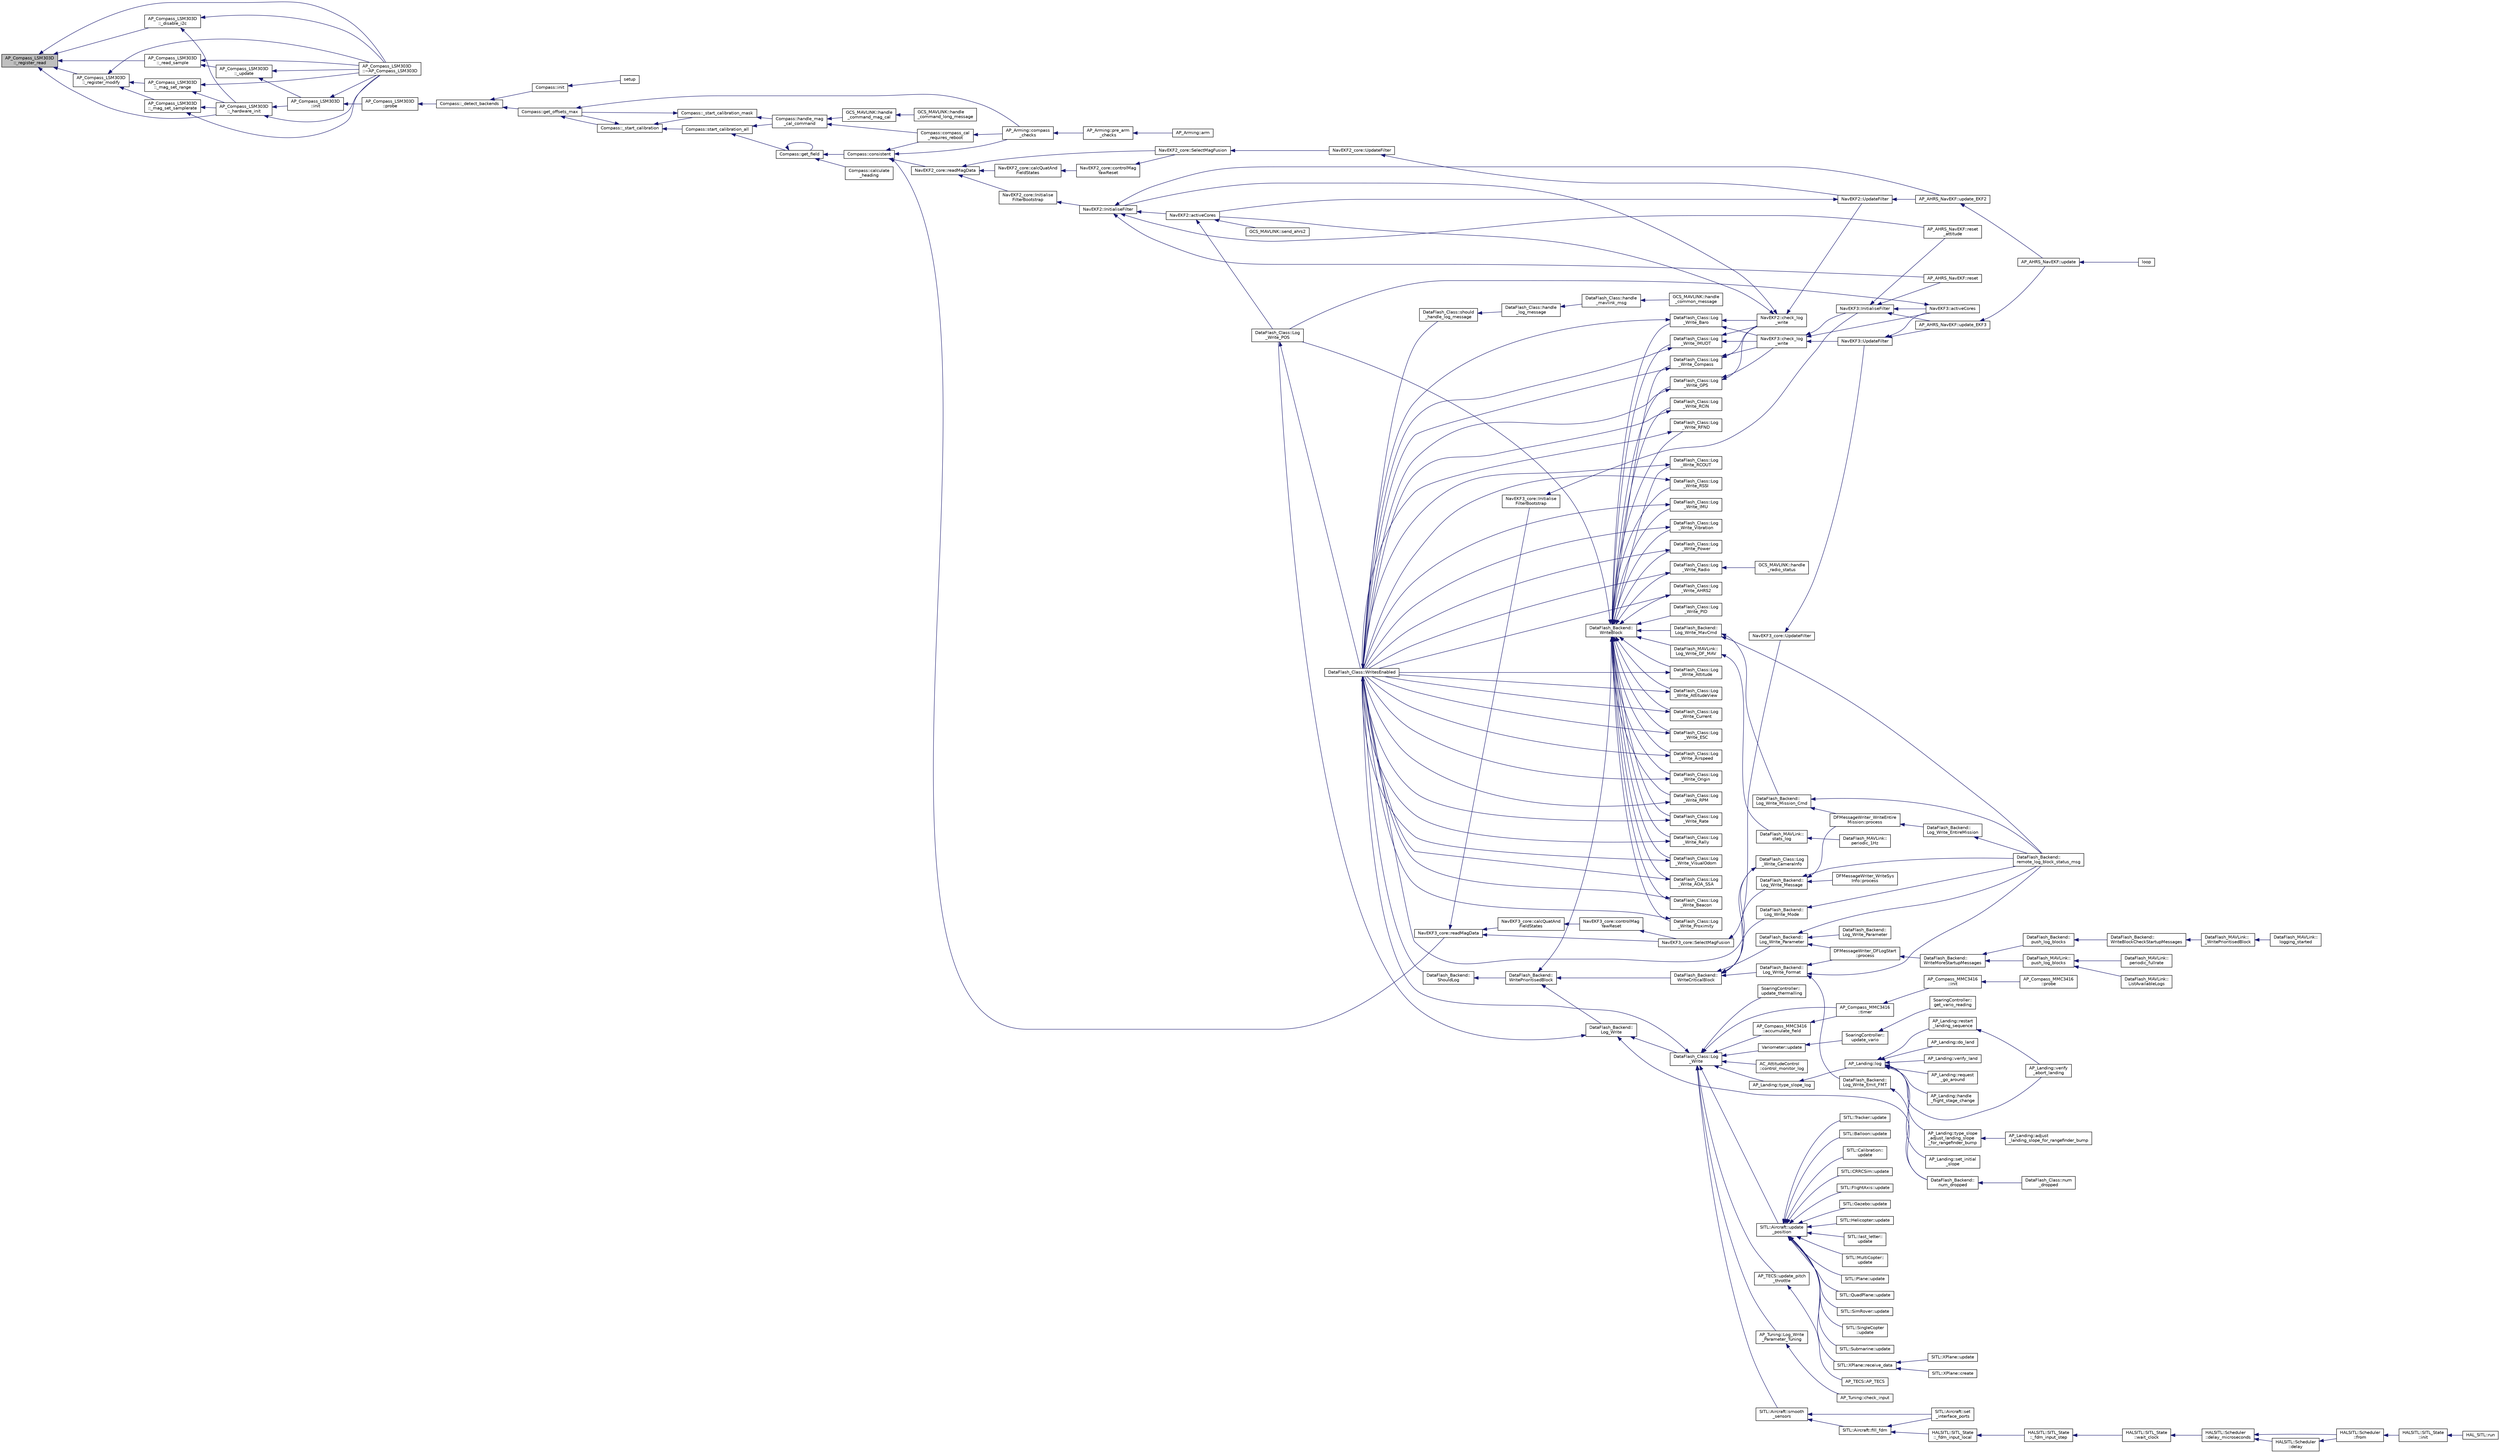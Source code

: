 digraph "AP_Compass_LSM303D::_register_read"
{
 // INTERACTIVE_SVG=YES
  edge [fontname="Helvetica",fontsize="10",labelfontname="Helvetica",labelfontsize="10"];
  node [fontname="Helvetica",fontsize="10",shape=record];
  rankdir="LR";
  Node1 [label="AP_Compass_LSM303D\l::_register_read",height=0.2,width=0.4,color="black", fillcolor="grey75", style="filled", fontcolor="black"];
  Node1 -> Node2 [dir="back",color="midnightblue",fontsize="10",style="solid",fontname="Helvetica"];
  Node2 [label="AP_Compass_LSM303D\l::_disable_i2c",height=0.2,width=0.4,color="black", fillcolor="white", style="filled",URL="$classAP__Compass__LSM303D.html#a1635b5f5fa18ced78dd1cd49b8aaa88c"];
  Node2 -> Node3 [dir="back",color="midnightblue",fontsize="10",style="solid",fontname="Helvetica"];
  Node3 [label="AP_Compass_LSM303D\l::_hardware_init",height=0.2,width=0.4,color="black", fillcolor="white", style="filled",URL="$classAP__Compass__LSM303D.html#ae6ae752e293784469ac821115832be7a"];
  Node3 -> Node4 [dir="back",color="midnightblue",fontsize="10",style="solid",fontname="Helvetica"];
  Node4 [label="AP_Compass_LSM303D\l::init",height=0.2,width=0.4,color="black", fillcolor="white", style="filled",URL="$classAP__Compass__LSM303D.html#a8a56627c6487fbc701c4865f48e3edf4"];
  Node4 -> Node5 [dir="back",color="midnightblue",fontsize="10",style="solid",fontname="Helvetica"];
  Node5 [label="AP_Compass_LSM303D\l::probe",height=0.2,width=0.4,color="black", fillcolor="white", style="filled",URL="$classAP__Compass__LSM303D.html#a4e6c6fa0cdf465855806d8fc47a5c1d0"];
  Node5 -> Node6 [dir="back",color="midnightblue",fontsize="10",style="solid",fontname="Helvetica"];
  Node6 [label="Compass::_detect_backends",height=0.2,width=0.4,color="black", fillcolor="white", style="filled",URL="$classCompass.html#a1c48170d8c8966b22fb150b1634443ec"];
  Node6 -> Node7 [dir="back",color="midnightblue",fontsize="10",style="solid",fontname="Helvetica"];
  Node7 [label="Compass::init",height=0.2,width=0.4,color="black", fillcolor="white", style="filled",URL="$classCompass.html#a190aefc281aba88c7b16e4fc58035c5e"];
  Node7 -> Node8 [dir="back",color="midnightblue",fontsize="10",style="solid",fontname="Helvetica"];
  Node8 [label="setup",height=0.2,width=0.4,color="black", fillcolor="white", style="filled",URL="$AHRS__Test_8cpp.html#a4fc01d736fe50cf5b977f755b675f11d"];
  Node6 -> Node9 [dir="back",color="midnightblue",fontsize="10",style="solid",fontname="Helvetica"];
  Node9 [label="Compass::get_offsets_max",height=0.2,width=0.4,color="black", fillcolor="white", style="filled",URL="$classCompass.html#aff3220e1a557a75480e4c2dbbde72973"];
  Node9 -> Node10 [dir="back",color="midnightblue",fontsize="10",style="solid",fontname="Helvetica"];
  Node10 [label="AP_Arming::compass\l_checks",height=0.2,width=0.4,color="black", fillcolor="white", style="filled",URL="$classAP__Arming.html#a24332b3f5e2e233914bce12e69ae9564"];
  Node10 -> Node11 [dir="back",color="midnightblue",fontsize="10",style="solid",fontname="Helvetica"];
  Node11 [label="AP_Arming::pre_arm\l_checks",height=0.2,width=0.4,color="black", fillcolor="white", style="filled",URL="$classAP__Arming.html#a73c03baf7f22b7124a2ac9e9286a850a"];
  Node11 -> Node12 [dir="back",color="midnightblue",fontsize="10",style="solid",fontname="Helvetica"];
  Node12 [label="AP_Arming::arm",height=0.2,width=0.4,color="black", fillcolor="white", style="filled",URL="$classAP__Arming.html#a47b859d9929a736df2f08a1cad03efcb"];
  Node9 -> Node13 [dir="back",color="midnightblue",fontsize="10",style="solid",fontname="Helvetica"];
  Node13 [label="Compass::_start_calibration",height=0.2,width=0.4,color="black", fillcolor="white", style="filled",URL="$classCompass.html#a702eb9d33ff1f5ada05b67f9b2219f9a"];
  Node13 -> Node9 [dir="back",color="midnightblue",fontsize="10",style="solid",fontname="Helvetica"];
  Node13 -> Node14 [dir="back",color="midnightblue",fontsize="10",style="solid",fontname="Helvetica"];
  Node14 [label="Compass::_start_calibration_mask",height=0.2,width=0.4,color="black", fillcolor="white", style="filled",URL="$classCompass.html#afdd4d0c78f52388a68dfc07deeec11a6"];
  Node14 -> Node9 [dir="back",color="midnightblue",fontsize="10",style="solid",fontname="Helvetica"];
  Node14 -> Node15 [dir="back",color="midnightblue",fontsize="10",style="solid",fontname="Helvetica"];
  Node15 [label="Compass::handle_mag\l_cal_command",height=0.2,width=0.4,color="black", fillcolor="white", style="filled",URL="$classCompass.html#ab4993a08b27d38ebb96276dc40c5f5fb"];
  Node15 -> Node16 [dir="back",color="midnightblue",fontsize="10",style="solid",fontname="Helvetica"];
  Node16 [label="Compass::compass_cal\l_requires_reboot",height=0.2,width=0.4,color="black", fillcolor="white", style="filled",URL="$classCompass.html#a71d8ad1cb96263dfe4c0f712f14fac97"];
  Node16 -> Node10 [dir="back",color="midnightblue",fontsize="10",style="solid",fontname="Helvetica"];
  Node15 -> Node17 [dir="back",color="midnightblue",fontsize="10",style="solid",fontname="Helvetica"];
  Node17 [label="GCS_MAVLINK::handle\l_command_mag_cal",height=0.2,width=0.4,color="black", fillcolor="white", style="filled",URL="$structGCS__MAVLINK.html#acc3f14c49157522bc5c00c3fe1c1b553"];
  Node17 -> Node18 [dir="back",color="midnightblue",fontsize="10",style="solid",fontname="Helvetica"];
  Node18 [label="GCS_MAVLINK::handle\l_command_long_message",height=0.2,width=0.4,color="black", fillcolor="white", style="filled",URL="$structGCS__MAVLINK.html#ada9816ba563e134b421cb5bcc7b21ed6"];
  Node13 -> Node19 [dir="back",color="midnightblue",fontsize="10",style="solid",fontname="Helvetica"];
  Node19 [label="Compass::start_calibration_all",height=0.2,width=0.4,color="black", fillcolor="white", style="filled",URL="$classCompass.html#a785cd621a6ecd49077881299ff1edba7"];
  Node19 -> Node20 [dir="back",color="midnightblue",fontsize="10",style="solid",fontname="Helvetica"];
  Node20 [label="Compass::get_field",height=0.2,width=0.4,color="black", fillcolor="white", style="filled",URL="$classCompass.html#a22ce936207eeda5d3fa55237271cef3e"];
  Node20 -> Node21 [dir="back",color="midnightblue",fontsize="10",style="solid",fontname="Helvetica"];
  Node21 [label="Compass::calculate\l_heading",height=0.2,width=0.4,color="black", fillcolor="white", style="filled",URL="$classCompass.html#a518ff958770a39bc265f93d22e071212"];
  Node20 -> Node22 [dir="back",color="midnightblue",fontsize="10",style="solid",fontname="Helvetica"];
  Node22 [label="Compass::consistent",height=0.2,width=0.4,color="black", fillcolor="white", style="filled",URL="$classCompass.html#a59f46d32a935d4faecc4a28d262c4388"];
  Node22 -> Node10 [dir="back",color="midnightblue",fontsize="10",style="solid",fontname="Helvetica"];
  Node22 -> Node16 [dir="back",color="midnightblue",fontsize="10",style="solid",fontname="Helvetica"];
  Node22 -> Node23 [dir="back",color="midnightblue",fontsize="10",style="solid",fontname="Helvetica"];
  Node23 [label="NavEKF2_core::readMagData",height=0.2,width=0.4,color="black", fillcolor="white", style="filled",URL="$classNavEKF2__core.html#abf6ac301297f486d9690d97c7a19dad8"];
  Node23 -> Node24 [dir="back",color="midnightblue",fontsize="10",style="solid",fontname="Helvetica"];
  Node24 [label="NavEKF2_core::Initialise\lFilterBootstrap",height=0.2,width=0.4,color="black", fillcolor="white", style="filled",URL="$classNavEKF2__core.html#a4a06ae47c3edebdecd2b179a0567f00b"];
  Node24 -> Node25 [dir="back",color="midnightblue",fontsize="10",style="solid",fontname="Helvetica"];
  Node25 [label="NavEKF2::InitialiseFilter",height=0.2,width=0.4,color="black", fillcolor="white", style="filled",URL="$classNavEKF2.html#a9c447b8d84abf2dfc845ddbbbad46a2b"];
  Node25 -> Node26 [dir="back",color="midnightblue",fontsize="10",style="solid",fontname="Helvetica"];
  Node26 [label="AP_AHRS_NavEKF::update_EKF2",height=0.2,width=0.4,color="black", fillcolor="white", style="filled",URL="$classAP__AHRS__NavEKF.html#a0187c6d3d4348b002a204c05d3e94b07"];
  Node26 -> Node27 [dir="back",color="midnightblue",fontsize="10",style="solid",fontname="Helvetica"];
  Node27 [label="AP_AHRS_NavEKF::update",height=0.2,width=0.4,color="black", fillcolor="white", style="filled",URL="$classAP__AHRS__NavEKF.html#ac8111979c5dc37a55b2c50818534ea52"];
  Node27 -> Node28 [dir="back",color="midnightblue",fontsize="10",style="solid",fontname="Helvetica"];
  Node28 [label="loop",height=0.2,width=0.4,color="black", fillcolor="white", style="filled",URL="$AHRS__Test_8cpp.html#afe461d27b9c48d5921c00d521181f12f"];
  Node25 -> Node29 [dir="back",color="midnightblue",fontsize="10",style="solid",fontname="Helvetica"];
  Node29 [label="AP_AHRS_NavEKF::reset",height=0.2,width=0.4,color="black", fillcolor="white", style="filled",URL="$classAP__AHRS__NavEKF.html#a532ff0df024a4537e5a108c42ba405a7"];
  Node25 -> Node30 [dir="back",color="midnightblue",fontsize="10",style="solid",fontname="Helvetica"];
  Node30 [label="AP_AHRS_NavEKF::reset\l_attitude",height=0.2,width=0.4,color="black", fillcolor="white", style="filled",URL="$classAP__AHRS__NavEKF.html#a9bd3c7f1793a48cd0d736b19fbfaf19a"];
  Node25 -> Node31 [dir="back",color="midnightblue",fontsize="10",style="solid",fontname="Helvetica"];
  Node31 [label="NavEKF2::activeCores",height=0.2,width=0.4,color="black", fillcolor="white", style="filled",URL="$classNavEKF2.html#ab18af2714c15fcf190493c01e2a28c73"];
  Node31 -> Node32 [dir="back",color="midnightblue",fontsize="10",style="solid",fontname="Helvetica"];
  Node32 [label="DataFlash_Class::Log\l_Write_POS",height=0.2,width=0.4,color="black", fillcolor="white", style="filled",URL="$classDataFlash__Class.html#a46e58faaa53c44516433f6bb7bde4163"];
  Node32 -> Node33 [dir="back",color="midnightblue",fontsize="10",style="solid",fontname="Helvetica"];
  Node33 [label="DataFlash_Class::WritesEnabled",height=0.2,width=0.4,color="black", fillcolor="white", style="filled",URL="$classDataFlash__Class.html#a680528ccef337901407a125439e1f397"];
  Node33 -> Node34 [dir="back",color="midnightblue",fontsize="10",style="solid",fontname="Helvetica"];
  Node34 [label="DataFlash_Backend::\lShouldLog",height=0.2,width=0.4,color="black", fillcolor="white", style="filled",URL="$classDataFlash__Backend.html#ae29c274eff677e46bb9e404656194789"];
  Node34 -> Node35 [dir="back",color="midnightblue",fontsize="10",style="solid",fontname="Helvetica"];
  Node35 [label="DataFlash_Backend::\lWritePrioritisedBlock",height=0.2,width=0.4,color="black", fillcolor="white", style="filled",URL="$classDataFlash__Backend.html#a70bd07e118265442caab0d742cb06abc"];
  Node35 -> Node36 [dir="back",color="midnightblue",fontsize="10",style="solid",fontname="Helvetica"];
  Node36 [label="DataFlash_Backend::\lLog_Write",height=0.2,width=0.4,color="black", fillcolor="white", style="filled",URL="$classDataFlash__Backend.html#a701111d46c96bfab23971267f325ddd3"];
  Node36 -> Node37 [dir="back",color="midnightblue",fontsize="10",style="solid",fontname="Helvetica"];
  Node37 [label="DataFlash_Class::Log\l_Write",height=0.2,width=0.4,color="black", fillcolor="white", style="filled",URL="$classDataFlash__Class.html#a379c836ed19feeac263fcd994b60226b"];
  Node37 -> Node38 [dir="back",color="midnightblue",fontsize="10",style="solid",fontname="Helvetica"];
  Node38 [label="AC_AttitudeControl\l::control_monitor_log",height=0.2,width=0.4,color="black", fillcolor="white", style="filled",URL="$classAC__AttitudeControl.html#a24124a33c8cd7a9cd575d0c16a1e2d5b"];
  Node37 -> Node39 [dir="back",color="midnightblue",fontsize="10",style="solid",fontname="Helvetica"];
  Node39 [label="AP_Compass_MMC3416\l::timer",height=0.2,width=0.4,color="black", fillcolor="white", style="filled",URL="$classAP__Compass__MMC3416.html#a8b5b61173af45f3892c51bbeda783190"];
  Node39 -> Node40 [dir="back",color="midnightblue",fontsize="10",style="solid",fontname="Helvetica"];
  Node40 [label="AP_Compass_MMC3416\l::init",height=0.2,width=0.4,color="black", fillcolor="white", style="filled",URL="$classAP__Compass__MMC3416.html#af9749d12b13a50641e4c2b7b8b702ac2"];
  Node40 -> Node41 [dir="back",color="midnightblue",fontsize="10",style="solid",fontname="Helvetica"];
  Node41 [label="AP_Compass_MMC3416\l::probe",height=0.2,width=0.4,color="black", fillcolor="white", style="filled",URL="$classAP__Compass__MMC3416.html#a45317bd66ff02b0b69e17221ff572261"];
  Node37 -> Node42 [dir="back",color="midnightblue",fontsize="10",style="solid",fontname="Helvetica"];
  Node42 [label="AP_Compass_MMC3416\l::accumulate_field",height=0.2,width=0.4,color="black", fillcolor="white", style="filled",URL="$classAP__Compass__MMC3416.html#aa81525e474696e469db55ad9712a1b4f"];
  Node42 -> Node39 [dir="back",color="midnightblue",fontsize="10",style="solid",fontname="Helvetica"];
  Node37 -> Node43 [dir="back",color="midnightblue",fontsize="10",style="solid",fontname="Helvetica"];
  Node43 [label="AP_Landing::type_slope_log",height=0.2,width=0.4,color="black", fillcolor="white", style="filled",URL="$classAP__Landing.html#ac0b5a7424b989984441d47159f9e691c"];
  Node43 -> Node44 [dir="back",color="midnightblue",fontsize="10",style="solid",fontname="Helvetica"];
  Node44 [label="AP_Landing::log",height=0.2,width=0.4,color="black", fillcolor="white", style="filled",URL="$classAP__Landing.html#afbaa15e50629185cb1c1dcb1c41289d8"];
  Node44 -> Node45 [dir="back",color="midnightblue",fontsize="10",style="solid",fontname="Helvetica"];
  Node45 [label="AP_Landing::do_land",height=0.2,width=0.4,color="black", fillcolor="white", style="filled",URL="$classAP__Landing.html#ac7cb51eaa69d1bed262223b56ee2c4ce"];
  Node44 -> Node46 [dir="back",color="midnightblue",fontsize="10",style="solid",fontname="Helvetica"];
  Node46 [label="AP_Landing::verify_land",height=0.2,width=0.4,color="black", fillcolor="white", style="filled",URL="$classAP__Landing.html#afdbc34de818b9cb366336c23660fd495"];
  Node44 -> Node47 [dir="back",color="midnightblue",fontsize="10",style="solid",fontname="Helvetica"];
  Node47 [label="AP_Landing::verify\l_abort_landing",height=0.2,width=0.4,color="black", fillcolor="white", style="filled",URL="$classAP__Landing.html#a23d5d937afe630bfa1d3eeea5d767e4b"];
  Node44 -> Node48 [dir="back",color="midnightblue",fontsize="10",style="solid",fontname="Helvetica"];
  Node48 [label="AP_Landing::restart\l_landing_sequence",height=0.2,width=0.4,color="black", fillcolor="white", style="filled",URL="$classAP__Landing.html#a4cb652398231c274e6061aa6b211366b"];
  Node48 -> Node47 [dir="back",color="midnightblue",fontsize="10",style="solid",fontname="Helvetica"];
  Node44 -> Node49 [dir="back",color="midnightblue",fontsize="10",style="solid",fontname="Helvetica"];
  Node49 [label="AP_Landing::request\l_go_around",height=0.2,width=0.4,color="black", fillcolor="white", style="filled",URL="$classAP__Landing.html#afc506451afaaca18bebe5746f1caf448"];
  Node44 -> Node50 [dir="back",color="midnightblue",fontsize="10",style="solid",fontname="Helvetica"];
  Node50 [label="AP_Landing::handle\l_flight_stage_change",height=0.2,width=0.4,color="black", fillcolor="white", style="filled",URL="$classAP__Landing.html#a9f6d861fd1bf8df96c061931179095c0"];
  Node44 -> Node51 [dir="back",color="midnightblue",fontsize="10",style="solid",fontname="Helvetica"];
  Node51 [label="AP_Landing::set_initial\l_slope",height=0.2,width=0.4,color="black", fillcolor="white", style="filled",URL="$classAP__Landing.html#a7e905f0cb574cb49a778b18906362736"];
  Node44 -> Node52 [dir="back",color="midnightblue",fontsize="10",style="solid",fontname="Helvetica"];
  Node52 [label="AP_Landing::type_slope\l_adjust_landing_slope\l_for_rangefinder_bump",height=0.2,width=0.4,color="black", fillcolor="white", style="filled",URL="$classAP__Landing.html#a68317a4d27e65aadc7013a9363da5ce3"];
  Node52 -> Node53 [dir="back",color="midnightblue",fontsize="10",style="solid",fontname="Helvetica"];
  Node53 [label="AP_Landing::adjust\l_landing_slope_for_rangefinder_bump",height=0.2,width=0.4,color="black", fillcolor="white", style="filled",URL="$classAP__Landing.html#aca701ba52726269447500bdf654b3b10"];
  Node37 -> Node54 [dir="back",color="midnightblue",fontsize="10",style="solid",fontname="Helvetica"];
  Node54 [label="SoaringController::\lupdate_thermalling",height=0.2,width=0.4,color="black", fillcolor="white", style="filled",URL="$classSoaringController.html#abfbc693fd6c93da20fb098aedf6fd596"];
  Node37 -> Node55 [dir="back",color="midnightblue",fontsize="10",style="solid",fontname="Helvetica"];
  Node55 [label="Variometer::update",height=0.2,width=0.4,color="black", fillcolor="white", style="filled",URL="$classVariometer.html#ae8429634659d6e7f64a64992380e7b2b"];
  Node55 -> Node56 [dir="back",color="midnightblue",fontsize="10",style="solid",fontname="Helvetica"];
  Node56 [label="SoaringController::\lupdate_vario",height=0.2,width=0.4,color="black", fillcolor="white", style="filled",URL="$classSoaringController.html#a7adf701742d2ba2f2e699b9e3ce1b955"];
  Node56 -> Node57 [dir="back",color="midnightblue",fontsize="10",style="solid",fontname="Helvetica"];
  Node57 [label="SoaringController::\lget_vario_reading",height=0.2,width=0.4,color="black", fillcolor="white", style="filled",URL="$classSoaringController.html#aea41b313738070dceb7c4953d4873342"];
  Node37 -> Node58 [dir="back",color="midnightblue",fontsize="10",style="solid",fontname="Helvetica"];
  Node58 [label="AP_TECS::update_pitch\l_throttle",height=0.2,width=0.4,color="black", fillcolor="white", style="filled",URL="$classAP__TECS.html#ad9fdee521b36fe15ab8ab06a35717c5a"];
  Node58 -> Node59 [dir="back",color="midnightblue",fontsize="10",style="solid",fontname="Helvetica"];
  Node59 [label="AP_TECS::AP_TECS",height=0.2,width=0.4,color="black", fillcolor="white", style="filled",URL="$classAP__TECS.html#a01d6d2b6f4c4151838115b13020d8990"];
  Node37 -> Node60 [dir="back",color="midnightblue",fontsize="10",style="solid",fontname="Helvetica"];
  Node60 [label="AP_Tuning::Log_Write\l_Parameter_Tuning",height=0.2,width=0.4,color="black", fillcolor="white", style="filled",URL="$classAP__Tuning.html#abc35074ce5f7c46fbbc644d80c3dc15a"];
  Node60 -> Node61 [dir="back",color="midnightblue",fontsize="10",style="solid",fontname="Helvetica"];
  Node61 [label="AP_Tuning::check_input",height=0.2,width=0.4,color="black", fillcolor="white", style="filled",URL="$classAP__Tuning.html#a26bf8c5e3711e547ce95654ca285fecb"];
  Node37 -> Node33 [dir="back",color="midnightblue",fontsize="10",style="solid",fontname="Helvetica"];
  Node37 -> Node62 [dir="back",color="midnightblue",fontsize="10",style="solid",fontname="Helvetica"];
  Node62 [label="SITL::Aircraft::update\l_position",height=0.2,width=0.4,color="black", fillcolor="white", style="filled",URL="$classSITL_1_1Aircraft.html#a4a72b2c0617cf55b24b062daaae685b9"];
  Node62 -> Node63 [dir="back",color="midnightblue",fontsize="10",style="solid",fontname="Helvetica"];
  Node63 [label="SITL::Balloon::update",height=0.2,width=0.4,color="black", fillcolor="white", style="filled",URL="$classSITL_1_1Balloon.html#a34f5716a3c9ba0805d89dc36656ae90c"];
  Node62 -> Node64 [dir="back",color="midnightblue",fontsize="10",style="solid",fontname="Helvetica"];
  Node64 [label="SITL::Calibration::\lupdate",height=0.2,width=0.4,color="black", fillcolor="white", style="filled",URL="$classSITL_1_1Calibration.html#a0c3f60adfbc5d68ae425883af18b62f4"];
  Node62 -> Node65 [dir="back",color="midnightblue",fontsize="10",style="solid",fontname="Helvetica"];
  Node65 [label="SITL::CRRCSim::update",height=0.2,width=0.4,color="black", fillcolor="white", style="filled",URL="$classSITL_1_1CRRCSim.html#ada236d396837feb2c5efe885ea504f87"];
  Node62 -> Node66 [dir="back",color="midnightblue",fontsize="10",style="solid",fontname="Helvetica"];
  Node66 [label="SITL::FlightAxis::update",height=0.2,width=0.4,color="black", fillcolor="white", style="filled",URL="$classSITL_1_1FlightAxis.html#abea39b8171735bf99ad90267f6be4c42"];
  Node62 -> Node67 [dir="back",color="midnightblue",fontsize="10",style="solid",fontname="Helvetica"];
  Node67 [label="SITL::Gazebo::update",height=0.2,width=0.4,color="black", fillcolor="white", style="filled",URL="$classSITL_1_1Gazebo.html#a120a541070549b98ba4740c91abf97a7"];
  Node62 -> Node68 [dir="back",color="midnightblue",fontsize="10",style="solid",fontname="Helvetica"];
  Node68 [label="SITL::Helicopter::update",height=0.2,width=0.4,color="black", fillcolor="white", style="filled",URL="$classSITL_1_1Helicopter.html#a0e8602ead0fe804552ab7ade9a1b171e"];
  Node62 -> Node69 [dir="back",color="midnightblue",fontsize="10",style="solid",fontname="Helvetica"];
  Node69 [label="SITL::last_letter::\lupdate",height=0.2,width=0.4,color="black", fillcolor="white", style="filled",URL="$classSITL_1_1last__letter.html#ae4e6d3acea9730faa873e8d25b876d19"];
  Node62 -> Node70 [dir="back",color="midnightblue",fontsize="10",style="solid",fontname="Helvetica"];
  Node70 [label="SITL::MultiCopter::\lupdate",height=0.2,width=0.4,color="black", fillcolor="white", style="filled",URL="$classSITL_1_1MultiCopter.html#ad4df8bcd20625ce425cc9d73f9aa6a20"];
  Node62 -> Node71 [dir="back",color="midnightblue",fontsize="10",style="solid",fontname="Helvetica"];
  Node71 [label="SITL::Plane::update",height=0.2,width=0.4,color="black", fillcolor="white", style="filled",URL="$classSITL_1_1Plane.html#a7852409df29e250b1903384d1446930c"];
  Node62 -> Node72 [dir="back",color="midnightblue",fontsize="10",style="solid",fontname="Helvetica"];
  Node72 [label="SITL::QuadPlane::update",height=0.2,width=0.4,color="black", fillcolor="white", style="filled",URL="$classSITL_1_1QuadPlane.html#af9068f0de1894f5afc49481c869e3b6c"];
  Node62 -> Node73 [dir="back",color="midnightblue",fontsize="10",style="solid",fontname="Helvetica"];
  Node73 [label="SITL::SimRover::update",height=0.2,width=0.4,color="black", fillcolor="white", style="filled",URL="$classSITL_1_1SimRover.html#a0692a116e9c7cff78adb0b08b0d571b2"];
  Node62 -> Node74 [dir="back",color="midnightblue",fontsize="10",style="solid",fontname="Helvetica"];
  Node74 [label="SITL::SingleCopter\l::update",height=0.2,width=0.4,color="black", fillcolor="white", style="filled",URL="$classSITL_1_1SingleCopter.html#a07d0997518b86260a6a80b914733d7b5"];
  Node62 -> Node75 [dir="back",color="midnightblue",fontsize="10",style="solid",fontname="Helvetica"];
  Node75 [label="SITL::Submarine::update",height=0.2,width=0.4,color="black", fillcolor="white", style="filled",URL="$classSITL_1_1Submarine.html#ae172876dbb527df84dfb38c9fa383878"];
  Node62 -> Node76 [dir="back",color="midnightblue",fontsize="10",style="solid",fontname="Helvetica"];
  Node76 [label="SITL::Tracker::update",height=0.2,width=0.4,color="black", fillcolor="white", style="filled",URL="$classSITL_1_1Tracker.html#aa2d26c0841ead98b60a9291eb4d74b71"];
  Node62 -> Node77 [dir="back",color="midnightblue",fontsize="10",style="solid",fontname="Helvetica"];
  Node77 [label="SITL::XPlane::receive_data",height=0.2,width=0.4,color="black", fillcolor="white", style="filled",URL="$classSITL_1_1XPlane.html#ab30e1d12c7ebc3699a29f3442804a68b"];
  Node77 -> Node78 [dir="back",color="midnightblue",fontsize="10",style="solid",fontname="Helvetica"];
  Node78 [label="SITL::XPlane::update",height=0.2,width=0.4,color="black", fillcolor="white", style="filled",URL="$classSITL_1_1XPlane.html#abc5e72c8fd3445fcb19b6b1d42ec9970"];
  Node77 -> Node79 [dir="back",color="midnightblue",fontsize="10",style="solid",fontname="Helvetica"];
  Node79 [label="SITL::XPlane::create",height=0.2,width=0.4,color="black", fillcolor="white", style="filled",URL="$classSITL_1_1XPlane.html#a5cbab32f016edeff5108ded953c17cbe"];
  Node37 -> Node80 [dir="back",color="midnightblue",fontsize="10",style="solid",fontname="Helvetica"];
  Node80 [label="SITL::Aircraft::smooth\l_sensors",height=0.2,width=0.4,color="black", fillcolor="white", style="filled",URL="$classSITL_1_1Aircraft.html#a8b835df207c22a4d9bc24b14525ce968"];
  Node80 -> Node81 [dir="back",color="midnightblue",fontsize="10",style="solid",fontname="Helvetica"];
  Node81 [label="SITL::Aircraft::fill_fdm",height=0.2,width=0.4,color="black", fillcolor="white", style="filled",URL="$classSITL_1_1Aircraft.html#a07b38044e8a77d5f48db38e9913e06db"];
  Node81 -> Node82 [dir="back",color="midnightblue",fontsize="10",style="solid",fontname="Helvetica"];
  Node82 [label="HALSITL::SITL_State\l::_fdm_input_local",height=0.2,width=0.4,color="black", fillcolor="white", style="filled",URL="$classHALSITL_1_1SITL__State.html#a141fe78b0702ab2f2ac4cafc221fdb97"];
  Node82 -> Node83 [dir="back",color="midnightblue",fontsize="10",style="solid",fontname="Helvetica"];
  Node83 [label="HALSITL::SITL_State\l::_fdm_input_step",height=0.2,width=0.4,color="black", fillcolor="white", style="filled",URL="$classHALSITL_1_1SITL__State.html#ae31c93a26ca780bb508dded2498e2e93"];
  Node83 -> Node84 [dir="back",color="midnightblue",fontsize="10",style="solid",fontname="Helvetica"];
  Node84 [label="HALSITL::SITL_State\l::wait_clock",height=0.2,width=0.4,color="black", fillcolor="white", style="filled",URL="$classHALSITL_1_1SITL__State.html#a3eeaf330efded46259bbf64fc53e6b9f"];
  Node84 -> Node85 [dir="back",color="midnightblue",fontsize="10",style="solid",fontname="Helvetica"];
  Node85 [label="HALSITL::Scheduler\l::delay_microseconds",height=0.2,width=0.4,color="black", fillcolor="white", style="filled",URL="$classHALSITL_1_1Scheduler.html#a4cffd5bcba0175bf49c7aa75ff3bf09a"];
  Node85 -> Node86 [dir="back",color="midnightblue",fontsize="10",style="solid",fontname="Helvetica"];
  Node86 [label="HALSITL::Scheduler\l::from",height=0.2,width=0.4,color="black", fillcolor="white", style="filled",URL="$classHALSITL_1_1Scheduler.html#a2c3ea70328333081349821921242cb39"];
  Node86 -> Node87 [dir="back",color="midnightblue",fontsize="10",style="solid",fontname="Helvetica"];
  Node87 [label="HALSITL::SITL_State\l::init",height=0.2,width=0.4,color="black", fillcolor="white", style="filled",URL="$classHALSITL_1_1SITL__State.html#a7059cb4e279007aae9b06757a68c15af"];
  Node87 -> Node88 [dir="back",color="midnightblue",fontsize="10",style="solid",fontname="Helvetica"];
  Node88 [label="HAL_SITL::run",height=0.2,width=0.4,color="black", fillcolor="white", style="filled",URL="$classHAL__SITL.html#add0e35ac5a212a6b187c55186c8f026a"];
  Node85 -> Node89 [dir="back",color="midnightblue",fontsize="10",style="solid",fontname="Helvetica"];
  Node89 [label="HALSITL::Scheduler\l::delay",height=0.2,width=0.4,color="black", fillcolor="white", style="filled",URL="$classHALSITL_1_1Scheduler.html#a14f3239ecbb9889823b20dc9de655c2f"];
  Node89 -> Node86 [dir="back",color="midnightblue",fontsize="10",style="solid",fontname="Helvetica"];
  Node81 -> Node90 [dir="back",color="midnightblue",fontsize="10",style="solid",fontname="Helvetica"];
  Node90 [label="SITL::Aircraft::set\l_interface_ports",height=0.2,width=0.4,color="black", fillcolor="white", style="filled",URL="$classSITL_1_1Aircraft.html#a061f04e9f5bc75cc1f250a4e7c3d8421"];
  Node80 -> Node90 [dir="back",color="midnightblue",fontsize="10",style="solid",fontname="Helvetica"];
  Node36 -> Node91 [dir="back",color="midnightblue",fontsize="10",style="solid",fontname="Helvetica"];
  Node91 [label="DataFlash_Backend::\lnum_dropped",height=0.2,width=0.4,color="black", fillcolor="white", style="filled",URL="$classDataFlash__Backend.html#a944c1f573e2cd12e7ff491d48898d446"];
  Node91 -> Node92 [dir="back",color="midnightblue",fontsize="10",style="solid",fontname="Helvetica"];
  Node92 [label="DataFlash_Class::num\l_dropped",height=0.2,width=0.4,color="black", fillcolor="white", style="filled",URL="$classDataFlash__Class.html#a3b01d9a49c319ca3995df9b1649b9249"];
  Node36 -> Node32 [dir="back",color="midnightblue",fontsize="10",style="solid",fontname="Helvetica"];
  Node35 -> Node93 [dir="back",color="midnightblue",fontsize="10",style="solid",fontname="Helvetica"];
  Node93 [label="DataFlash_Backend::\lWriteBlock",height=0.2,width=0.4,color="black", fillcolor="white", style="filled",URL="$classDataFlash__Backend.html#aed94b3ad1fd7333ddd7c2e20c3433d52"];
  Node93 -> Node94 [dir="back",color="midnightblue",fontsize="10",style="solid",fontname="Helvetica"];
  Node94 [label="DataFlash_MAVLink::\lLog_Write_DF_MAV",height=0.2,width=0.4,color="black", fillcolor="white", style="filled",URL="$classDataFlash__MAVLink.html#a4e95e48809d7011702476e879415d96c"];
  Node94 -> Node95 [dir="back",color="midnightblue",fontsize="10",style="solid",fontname="Helvetica"];
  Node95 [label="DataFlash_MAVLink::\lstats_log",height=0.2,width=0.4,color="black", fillcolor="white", style="filled",URL="$classDataFlash__MAVLink.html#af0e5de77619126d8d8d1dd06a389717d"];
  Node95 -> Node96 [dir="back",color="midnightblue",fontsize="10",style="solid",fontname="Helvetica"];
  Node96 [label="DataFlash_MAVLink::\lperiodic_1Hz",height=0.2,width=0.4,color="black", fillcolor="white", style="filled",URL="$classDataFlash__MAVLink.html#aff8ee53b8fbc202ef153f112dade8f21"];
  Node93 -> Node97 [dir="back",color="midnightblue",fontsize="10",style="solid",fontname="Helvetica"];
  Node97 [label="DataFlash_Class::Log\l_Write_GPS",height=0.2,width=0.4,color="black", fillcolor="white", style="filled",URL="$classDataFlash__Class.html#a8a9087dec83092f0ea67b6741ff9f32e"];
  Node97 -> Node98 [dir="back",color="midnightblue",fontsize="10",style="solid",fontname="Helvetica"];
  Node98 [label="NavEKF2::check_log\l_write",height=0.2,width=0.4,color="black", fillcolor="white", style="filled",URL="$classNavEKF2.html#a124df957952b2cb0c04e4318a173f67a"];
  Node98 -> Node25 [dir="back",color="midnightblue",fontsize="10",style="solid",fontname="Helvetica"];
  Node98 -> Node99 [dir="back",color="midnightblue",fontsize="10",style="solid",fontname="Helvetica"];
  Node99 [label="NavEKF2::UpdateFilter",height=0.2,width=0.4,color="black", fillcolor="white", style="filled",URL="$classNavEKF2.html#a72815b1bbd9d7ceb0ff7ae52d14516df"];
  Node99 -> Node26 [dir="back",color="midnightblue",fontsize="10",style="solid",fontname="Helvetica"];
  Node99 -> Node31 [dir="back",color="midnightblue",fontsize="10",style="solid",fontname="Helvetica"];
  Node98 -> Node31 [dir="back",color="midnightblue",fontsize="10",style="solid",fontname="Helvetica"];
  Node97 -> Node100 [dir="back",color="midnightblue",fontsize="10",style="solid",fontname="Helvetica"];
  Node100 [label="NavEKF3::check_log\l_write",height=0.2,width=0.4,color="black", fillcolor="white", style="filled",URL="$classNavEKF3.html#afa5a1b626563d35ad95545e8f056214b"];
  Node100 -> Node101 [dir="back",color="midnightblue",fontsize="10",style="solid",fontname="Helvetica"];
  Node101 [label="NavEKF3::InitialiseFilter",height=0.2,width=0.4,color="black", fillcolor="white", style="filled",URL="$classNavEKF3.html#a07f064fa513fbb6e7188141904f3b5b5"];
  Node101 -> Node102 [dir="back",color="midnightblue",fontsize="10",style="solid",fontname="Helvetica"];
  Node102 [label="AP_AHRS_NavEKF::update_EKF3",height=0.2,width=0.4,color="black", fillcolor="white", style="filled",URL="$classAP__AHRS__NavEKF.html#a324160404f12959e955554f5aed26459"];
  Node102 -> Node27 [dir="back",color="midnightblue",fontsize="10",style="solid",fontname="Helvetica"];
  Node101 -> Node29 [dir="back",color="midnightblue",fontsize="10",style="solid",fontname="Helvetica"];
  Node101 -> Node30 [dir="back",color="midnightblue",fontsize="10",style="solid",fontname="Helvetica"];
  Node101 -> Node103 [dir="back",color="midnightblue",fontsize="10",style="solid",fontname="Helvetica"];
  Node103 [label="NavEKF3::activeCores",height=0.2,width=0.4,color="black", fillcolor="white", style="filled",URL="$classNavEKF3.html#a3e1f50ad977a17222fcd7a6851b0f2ec"];
  Node103 -> Node32 [dir="back",color="midnightblue",fontsize="10",style="solid",fontname="Helvetica"];
  Node100 -> Node104 [dir="back",color="midnightblue",fontsize="10",style="solid",fontname="Helvetica"];
  Node104 [label="NavEKF3::UpdateFilter",height=0.2,width=0.4,color="black", fillcolor="white", style="filled",URL="$classNavEKF3.html#a477020fcf29376e0c2205dbf79728104"];
  Node104 -> Node102 [dir="back",color="midnightblue",fontsize="10",style="solid",fontname="Helvetica"];
  Node104 -> Node103 [dir="back",color="midnightblue",fontsize="10",style="solid",fontname="Helvetica"];
  Node100 -> Node103 [dir="back",color="midnightblue",fontsize="10",style="solid",fontname="Helvetica"];
  Node97 -> Node33 [dir="back",color="midnightblue",fontsize="10",style="solid",fontname="Helvetica"];
  Node93 -> Node105 [dir="back",color="midnightblue",fontsize="10",style="solid",fontname="Helvetica"];
  Node105 [label="DataFlash_Class::Log\l_Write_RFND",height=0.2,width=0.4,color="black", fillcolor="white", style="filled",URL="$classDataFlash__Class.html#af0a21d8a256a8e1e6f9da5566cc5a168"];
  Node105 -> Node33 [dir="back",color="midnightblue",fontsize="10",style="solid",fontname="Helvetica"];
  Node93 -> Node106 [dir="back",color="midnightblue",fontsize="10",style="solid",fontname="Helvetica"];
  Node106 [label="DataFlash_Class::Log\l_Write_RCIN",height=0.2,width=0.4,color="black", fillcolor="white", style="filled",URL="$classDataFlash__Class.html#ae3cb0f9ab8db6bcced3f504a2a767081"];
  Node106 -> Node33 [dir="back",color="midnightblue",fontsize="10",style="solid",fontname="Helvetica"];
  Node93 -> Node107 [dir="back",color="midnightblue",fontsize="10",style="solid",fontname="Helvetica"];
  Node107 [label="DataFlash_Class::Log\l_Write_RCOUT",height=0.2,width=0.4,color="black", fillcolor="white", style="filled",URL="$classDataFlash__Class.html#a365196ae7546b5065934ffbdb91066e5"];
  Node107 -> Node33 [dir="back",color="midnightblue",fontsize="10",style="solid",fontname="Helvetica"];
  Node93 -> Node108 [dir="back",color="midnightblue",fontsize="10",style="solid",fontname="Helvetica"];
  Node108 [label="DataFlash_Class::Log\l_Write_RSSI",height=0.2,width=0.4,color="black", fillcolor="white", style="filled",URL="$classDataFlash__Class.html#ab89b9493bafe090db104589de9bc100c"];
  Node108 -> Node33 [dir="back",color="midnightblue",fontsize="10",style="solid",fontname="Helvetica"];
  Node93 -> Node109 [dir="back",color="midnightblue",fontsize="10",style="solid",fontname="Helvetica"];
  Node109 [label="DataFlash_Class::Log\l_Write_Baro",height=0.2,width=0.4,color="black", fillcolor="white", style="filled",URL="$classDataFlash__Class.html#a4a12c2f2025e0a63d6ec85602857d0cb"];
  Node109 -> Node98 [dir="back",color="midnightblue",fontsize="10",style="solid",fontname="Helvetica"];
  Node109 -> Node100 [dir="back",color="midnightblue",fontsize="10",style="solid",fontname="Helvetica"];
  Node109 -> Node33 [dir="back",color="midnightblue",fontsize="10",style="solid",fontname="Helvetica"];
  Node93 -> Node110 [dir="back",color="midnightblue",fontsize="10",style="solid",fontname="Helvetica"];
  Node110 [label="DataFlash_Class::Log\l_Write_IMU",height=0.2,width=0.4,color="black", fillcolor="white", style="filled",URL="$classDataFlash__Class.html#a805d766e5347af5349e0979a2a07e452"];
  Node110 -> Node33 [dir="back",color="midnightblue",fontsize="10",style="solid",fontname="Helvetica"];
  Node93 -> Node111 [dir="back",color="midnightblue",fontsize="10",style="solid",fontname="Helvetica"];
  Node111 [label="DataFlash_Class::Log\l_Write_IMUDT",height=0.2,width=0.4,color="black", fillcolor="white", style="filled",URL="$classDataFlash__Class.html#a5835f10f0f4c71618a3793d582b3a52a"];
  Node111 -> Node98 [dir="back",color="midnightblue",fontsize="10",style="solid",fontname="Helvetica"];
  Node111 -> Node100 [dir="back",color="midnightblue",fontsize="10",style="solid",fontname="Helvetica"];
  Node111 -> Node33 [dir="back",color="midnightblue",fontsize="10",style="solid",fontname="Helvetica"];
  Node93 -> Node112 [dir="back",color="midnightblue",fontsize="10",style="solid",fontname="Helvetica"];
  Node112 [label="DataFlash_Class::Log\l_Write_Vibration",height=0.2,width=0.4,color="black", fillcolor="white", style="filled",URL="$classDataFlash__Class.html#af3e28f802f9d4f6be01a5283ada628fe"];
  Node112 -> Node33 [dir="back",color="midnightblue",fontsize="10",style="solid",fontname="Helvetica"];
  Node93 -> Node113 [dir="back",color="midnightblue",fontsize="10",style="solid",fontname="Helvetica"];
  Node113 [label="DataFlash_Class::Log\l_Write_Power",height=0.2,width=0.4,color="black", fillcolor="white", style="filled",URL="$classDataFlash__Class.html#a0244745bcbf21252169dbca26be44557"];
  Node113 -> Node33 [dir="back",color="midnightblue",fontsize="10",style="solid",fontname="Helvetica"];
  Node93 -> Node114 [dir="back",color="midnightblue",fontsize="10",style="solid",fontname="Helvetica"];
  Node114 [label="DataFlash_Class::Log\l_Write_AHRS2",height=0.2,width=0.4,color="black", fillcolor="white", style="filled",URL="$classDataFlash__Class.html#ad81bca014959c6b0a6714ea0d83c409f"];
  Node114 -> Node33 [dir="back",color="midnightblue",fontsize="10",style="solid",fontname="Helvetica"];
  Node93 -> Node32 [dir="back",color="midnightblue",fontsize="10",style="solid",fontname="Helvetica"];
  Node93 -> Node115 [dir="back",color="midnightblue",fontsize="10",style="solid",fontname="Helvetica"];
  Node115 [label="DataFlash_Backend::\lLog_Write_MavCmd",height=0.2,width=0.4,color="black", fillcolor="white", style="filled",URL="$classDataFlash__Backend.html#af0dcded34eb71f36ee8f910424be2061"];
  Node115 -> Node116 [dir="back",color="midnightblue",fontsize="10",style="solid",fontname="Helvetica"];
  Node116 [label="DataFlash_Backend::\lremote_log_block_status_msg",height=0.2,width=0.4,color="black", fillcolor="white", style="filled",URL="$classDataFlash__Backend.html#acc06500874549df2b2567f069176506e"];
  Node115 -> Node117 [dir="back",color="midnightblue",fontsize="10",style="solid",fontname="Helvetica"];
  Node117 [label="DataFlash_Backend::\lLog_Write_Mission_Cmd",height=0.2,width=0.4,color="black", fillcolor="white", style="filled",URL="$classDataFlash__Backend.html#a570580fce5fc1f96a9cfd6bb75dd8705"];
  Node117 -> Node116 [dir="back",color="midnightblue",fontsize="10",style="solid",fontname="Helvetica"];
  Node117 -> Node118 [dir="back",color="midnightblue",fontsize="10",style="solid",fontname="Helvetica"];
  Node118 [label="DFMessageWriter_WriteEntire\lMission::process",height=0.2,width=0.4,color="black", fillcolor="white", style="filled",URL="$classDFMessageWriter__WriteEntireMission.html#a157afd1587cb4756d21bfd04bd64fdd1"];
  Node118 -> Node119 [dir="back",color="midnightblue",fontsize="10",style="solid",fontname="Helvetica"];
  Node119 [label="DataFlash_Backend::\lLog_Write_EntireMission",height=0.2,width=0.4,color="black", fillcolor="white", style="filled",URL="$classDataFlash__Backend.html#a2cf7e12a43bb8ebf9aa3ea073e544f40"];
  Node119 -> Node116 [dir="back",color="midnightblue",fontsize="10",style="solid",fontname="Helvetica"];
  Node93 -> Node120 [dir="back",color="midnightblue",fontsize="10",style="solid",fontname="Helvetica"];
  Node120 [label="DataFlash_Class::Log\l_Write_Radio",height=0.2,width=0.4,color="black", fillcolor="white", style="filled",URL="$classDataFlash__Class.html#ae26cdaa597f952193b6be4436d55c7d6"];
  Node120 -> Node33 [dir="back",color="midnightblue",fontsize="10",style="solid",fontname="Helvetica"];
  Node120 -> Node121 [dir="back",color="midnightblue",fontsize="10",style="solid",fontname="Helvetica"];
  Node121 [label="GCS_MAVLINK::handle\l_radio_status",height=0.2,width=0.4,color="black", fillcolor="white", style="filled",URL="$structGCS__MAVLINK.html#a95855cb1b5e848b644d0fdeb1009a031"];
  Node93 -> Node122 [dir="back",color="midnightblue",fontsize="10",style="solid",fontname="Helvetica"];
  Node122 [label="DataFlash_Class::Log\l_Write_Attitude",height=0.2,width=0.4,color="black", fillcolor="white", style="filled",URL="$classDataFlash__Class.html#a100c0458780b38dd0ccc4a7381827b3c"];
  Node122 -> Node33 [dir="back",color="midnightblue",fontsize="10",style="solid",fontname="Helvetica"];
  Node93 -> Node123 [dir="back",color="midnightblue",fontsize="10",style="solid",fontname="Helvetica"];
  Node123 [label="DataFlash_Class::Log\l_Write_AttitudeView",height=0.2,width=0.4,color="black", fillcolor="white", style="filled",URL="$classDataFlash__Class.html#abf48a5cb3c39a255385d3853beb1b5d7"];
  Node123 -> Node33 [dir="back",color="midnightblue",fontsize="10",style="solid",fontname="Helvetica"];
  Node93 -> Node124 [dir="back",color="midnightblue",fontsize="10",style="solid",fontname="Helvetica"];
  Node124 [label="DataFlash_Class::Log\l_Write_Current",height=0.2,width=0.4,color="black", fillcolor="white", style="filled",URL="$classDataFlash__Class.html#a6bc40fe7e7fd0b068700d5b89d85a920"];
  Node124 -> Node33 [dir="back",color="midnightblue",fontsize="10",style="solid",fontname="Helvetica"];
  Node93 -> Node125 [dir="back",color="midnightblue",fontsize="10",style="solid",fontname="Helvetica"];
  Node125 [label="DataFlash_Class::Log\l_Write_Compass",height=0.2,width=0.4,color="black", fillcolor="white", style="filled",URL="$classDataFlash__Class.html#a5189adf1c5da47c2149ca1d7baa745d8"];
  Node125 -> Node98 [dir="back",color="midnightblue",fontsize="10",style="solid",fontname="Helvetica"];
  Node125 -> Node100 [dir="back",color="midnightblue",fontsize="10",style="solid",fontname="Helvetica"];
  Node125 -> Node33 [dir="back",color="midnightblue",fontsize="10",style="solid",fontname="Helvetica"];
  Node93 -> Node126 [dir="back",color="midnightblue",fontsize="10",style="solid",fontname="Helvetica"];
  Node126 [label="DataFlash_Class::Log\l_Write_ESC",height=0.2,width=0.4,color="black", fillcolor="white", style="filled",URL="$classDataFlash__Class.html#a90a22bd1a0d9fff2bde1efdf0d0c9575"];
  Node126 -> Node33 [dir="back",color="midnightblue",fontsize="10",style="solid",fontname="Helvetica"];
  Node93 -> Node127 [dir="back",color="midnightblue",fontsize="10",style="solid",fontname="Helvetica"];
  Node127 [label="DataFlash_Class::Log\l_Write_Airspeed",height=0.2,width=0.4,color="black", fillcolor="white", style="filled",URL="$classDataFlash__Class.html#a6a38481f36ae833e7093c41a0e72be31"];
  Node127 -> Node33 [dir="back",color="midnightblue",fontsize="10",style="solid",fontname="Helvetica"];
  Node93 -> Node128 [dir="back",color="midnightblue",fontsize="10",style="solid",fontname="Helvetica"];
  Node128 [label="DataFlash_Class::Log\l_Write_PID",height=0.2,width=0.4,color="black", fillcolor="white", style="filled",URL="$classDataFlash__Class.html#a92d70f9aa906b4a2ad56f88cf04630ce"];
  Node93 -> Node129 [dir="back",color="midnightblue",fontsize="10",style="solid",fontname="Helvetica"];
  Node129 [label="DataFlash_Class::Log\l_Write_Origin",height=0.2,width=0.4,color="black", fillcolor="white", style="filled",URL="$classDataFlash__Class.html#a7c9ea84e9cbfd62bac7f1fac7cafa562"];
  Node129 -> Node33 [dir="back",color="midnightblue",fontsize="10",style="solid",fontname="Helvetica"];
  Node93 -> Node130 [dir="back",color="midnightblue",fontsize="10",style="solid",fontname="Helvetica"];
  Node130 [label="DataFlash_Class::Log\l_Write_RPM",height=0.2,width=0.4,color="black", fillcolor="white", style="filled",URL="$classDataFlash__Class.html#aa5d9034787597e35040f6b9624bf9b6c"];
  Node130 -> Node33 [dir="back",color="midnightblue",fontsize="10",style="solid",fontname="Helvetica"];
  Node93 -> Node131 [dir="back",color="midnightblue",fontsize="10",style="solid",fontname="Helvetica"];
  Node131 [label="DataFlash_Class::Log\l_Write_Rate",height=0.2,width=0.4,color="black", fillcolor="white", style="filled",URL="$classDataFlash__Class.html#a5db08f0e524269d5b88c5919424af11c"];
  Node131 -> Node33 [dir="back",color="midnightblue",fontsize="10",style="solid",fontname="Helvetica"];
  Node93 -> Node132 [dir="back",color="midnightblue",fontsize="10",style="solid",fontname="Helvetica"];
  Node132 [label="DataFlash_Class::Log\l_Write_Rally",height=0.2,width=0.4,color="black", fillcolor="white", style="filled",URL="$classDataFlash__Class.html#aa4421dde08afcd932ccbe12aef85055d"];
  Node132 -> Node33 [dir="back",color="midnightblue",fontsize="10",style="solid",fontname="Helvetica"];
  Node93 -> Node133 [dir="back",color="midnightblue",fontsize="10",style="solid",fontname="Helvetica"];
  Node133 [label="DataFlash_Class::Log\l_Write_VisualOdom",height=0.2,width=0.4,color="black", fillcolor="white", style="filled",URL="$classDataFlash__Class.html#ab9b4b0869a66719efeef76ea8da2c564"];
  Node133 -> Node33 [dir="back",color="midnightblue",fontsize="10",style="solid",fontname="Helvetica"];
  Node93 -> Node134 [dir="back",color="midnightblue",fontsize="10",style="solid",fontname="Helvetica"];
  Node134 [label="DataFlash_Class::Log\l_Write_AOA_SSA",height=0.2,width=0.4,color="black", fillcolor="white", style="filled",URL="$classDataFlash__Class.html#a07c6e6dc1aeb58b8f3255a63e0d5a430"];
  Node134 -> Node33 [dir="back",color="midnightblue",fontsize="10",style="solid",fontname="Helvetica"];
  Node93 -> Node135 [dir="back",color="midnightblue",fontsize="10",style="solid",fontname="Helvetica"];
  Node135 [label="DataFlash_Class::Log\l_Write_Beacon",height=0.2,width=0.4,color="black", fillcolor="white", style="filled",URL="$classDataFlash__Class.html#abe412cc7c41a691691c24ec560586c45"];
  Node135 -> Node33 [dir="back",color="midnightblue",fontsize="10",style="solid",fontname="Helvetica"];
  Node93 -> Node136 [dir="back",color="midnightblue",fontsize="10",style="solid",fontname="Helvetica"];
  Node136 [label="DataFlash_Class::Log\l_Write_Proximity",height=0.2,width=0.4,color="black", fillcolor="white", style="filled",URL="$classDataFlash__Class.html#adebf82a1c347a2dbcaf366ea32bc3bc5"];
  Node136 -> Node33 [dir="back",color="midnightblue",fontsize="10",style="solid",fontname="Helvetica"];
  Node35 -> Node137 [dir="back",color="midnightblue",fontsize="10",style="solid",fontname="Helvetica"];
  Node137 [label="DataFlash_Backend::\lWriteCriticalBlock",height=0.2,width=0.4,color="black", fillcolor="white", style="filled",URL="$classDataFlash__Backend.html#a5be0a9e566b2b525659756204c3353b7"];
  Node137 -> Node138 [dir="back",color="midnightblue",fontsize="10",style="solid",fontname="Helvetica"];
  Node138 [label="DataFlash_Backend::\lLog_Write_Format",height=0.2,width=0.4,color="black", fillcolor="white", style="filled",URL="$classDataFlash__Backend.html#a33c4294acfcecd5db6c923de11893e45"];
  Node138 -> Node139 [dir="back",color="midnightblue",fontsize="10",style="solid",fontname="Helvetica"];
  Node139 [label="DataFlash_Backend::\lLog_Write_Emit_FMT",height=0.2,width=0.4,color="black", fillcolor="white", style="filled",URL="$classDataFlash__Backend.html#a0ed8c2da3963e144758e4df2f14161f8"];
  Node139 -> Node91 [dir="back",color="midnightblue",fontsize="10",style="solid",fontname="Helvetica"];
  Node138 -> Node116 [dir="back",color="midnightblue",fontsize="10",style="solid",fontname="Helvetica"];
  Node138 -> Node140 [dir="back",color="midnightblue",fontsize="10",style="solid",fontname="Helvetica"];
  Node140 [label="DFMessageWriter_DFLogStart\l::process",height=0.2,width=0.4,color="black", fillcolor="white", style="filled",URL="$classDFMessageWriter__DFLogStart.html#a81d7ab192bff2616b7649f3d4bdf7ca7"];
  Node140 -> Node141 [dir="back",color="midnightblue",fontsize="10",style="solid",fontname="Helvetica"];
  Node141 [label="DataFlash_Backend::\lWriteMoreStartupMessages",height=0.2,width=0.4,color="black", fillcolor="white", style="filled",URL="$classDataFlash__Backend.html#af17a5022c4e47cfdd56c1a5887e85632"];
  Node141 -> Node142 [dir="back",color="midnightblue",fontsize="10",style="solid",fontname="Helvetica"];
  Node142 [label="DataFlash_Backend::\lpush_log_blocks",height=0.2,width=0.4,color="black", fillcolor="white", style="filled",URL="$classDataFlash__Backend.html#af5ccb067107a1ee7289ec208b5bc3bae"];
  Node142 -> Node143 [dir="back",color="midnightblue",fontsize="10",style="solid",fontname="Helvetica"];
  Node143 [label="DataFlash_Backend::\lWriteBlockCheckStartupMessages",height=0.2,width=0.4,color="black", fillcolor="white", style="filled",URL="$classDataFlash__Backend.html#a82784dcb330ac456bbd1d3333b7c5769"];
  Node143 -> Node144 [dir="back",color="midnightblue",fontsize="10",style="solid",fontname="Helvetica"];
  Node144 [label="DataFlash_MAVLink::\l_WritePrioritisedBlock",height=0.2,width=0.4,color="black", fillcolor="white", style="filled",URL="$classDataFlash__MAVLink.html#a4c05d999aa4a2f077e7bc5f6ee9e50f8"];
  Node144 -> Node145 [dir="back",color="midnightblue",fontsize="10",style="solid",fontname="Helvetica"];
  Node145 [label="DataFlash_MAVLink::\llogging_started",height=0.2,width=0.4,color="black", fillcolor="white", style="filled",URL="$classDataFlash__MAVLink.html#a29ea50e386834a25c9605ac94218b371"];
  Node141 -> Node146 [dir="back",color="midnightblue",fontsize="10",style="solid",fontname="Helvetica"];
  Node146 [label="DataFlash_MAVLink::\lpush_log_blocks",height=0.2,width=0.4,color="black", fillcolor="white", style="filled",URL="$classDataFlash__MAVLink.html#a250d61a602a4792e744532d41ea38d34"];
  Node146 -> Node147 [dir="back",color="midnightblue",fontsize="10",style="solid",fontname="Helvetica"];
  Node147 [label="DataFlash_MAVLink::\lperiodic_fullrate",height=0.2,width=0.4,color="black", fillcolor="white", style="filled",URL="$classDataFlash__MAVLink.html#a62e4eb460ca5b7f9ea2869763518803c"];
  Node146 -> Node148 [dir="back",color="midnightblue",fontsize="10",style="solid",fontname="Helvetica"];
  Node148 [label="DataFlash_MAVLink::\lListAvailableLogs",height=0.2,width=0.4,color="black", fillcolor="white", style="filled",URL="$classDataFlash__MAVLink.html#a7ce5650e9a386a430ca3ba71c7f733f2"];
  Node137 -> Node149 [dir="back",color="midnightblue",fontsize="10",style="solid",fontname="Helvetica"];
  Node149 [label="DataFlash_Backend::\lLog_Write_Parameter",height=0.2,width=0.4,color="black", fillcolor="white", style="filled",URL="$classDataFlash__Backend.html#a85713efc5d4dfb01c5ef7968f9f2842e"];
  Node149 -> Node116 [dir="back",color="midnightblue",fontsize="10",style="solid",fontname="Helvetica"];
  Node149 -> Node140 [dir="back",color="midnightblue",fontsize="10",style="solid",fontname="Helvetica"];
  Node149 -> Node150 [dir="back",color="midnightblue",fontsize="10",style="solid",fontname="Helvetica"];
  Node150 [label="DataFlash_Backend::\lLog_Write_Parameter",height=0.2,width=0.4,color="black", fillcolor="white", style="filled",URL="$classDataFlash__Backend.html#a76b0eff7f34874f2a35c4d6241203e6f"];
  Node137 -> Node151 [dir="back",color="midnightblue",fontsize="10",style="solid",fontname="Helvetica"];
  Node151 [label="DataFlash_Backend::\lLog_Write_Message",height=0.2,width=0.4,color="black", fillcolor="white", style="filled",URL="$classDataFlash__Backend.html#a36de68caf35d162312f55f958c00fc6c"];
  Node151 -> Node116 [dir="back",color="midnightblue",fontsize="10",style="solid",fontname="Helvetica"];
  Node151 -> Node152 [dir="back",color="midnightblue",fontsize="10",style="solid",fontname="Helvetica"];
  Node152 [label="DFMessageWriter_WriteSys\lInfo::process",height=0.2,width=0.4,color="black", fillcolor="white", style="filled",URL="$classDFMessageWriter__WriteSysInfo.html#a58c7b3822a65bb8415b33960266a1e83"];
  Node151 -> Node118 [dir="back",color="midnightblue",fontsize="10",style="solid",fontname="Helvetica"];
  Node137 -> Node153 [dir="back",color="midnightblue",fontsize="10",style="solid",fontname="Helvetica"];
  Node153 [label="DataFlash_Class::Log\l_Write_CameraInfo",height=0.2,width=0.4,color="black", fillcolor="white", style="filled",URL="$classDataFlash__Class.html#af027b69eefd54b04e56a821eeda76e40"];
  Node153 -> Node33 [dir="back",color="midnightblue",fontsize="10",style="solid",fontname="Helvetica"];
  Node137 -> Node154 [dir="back",color="midnightblue",fontsize="10",style="solid",fontname="Helvetica"];
  Node154 [label="DataFlash_Backend::\lLog_Write_Mode",height=0.2,width=0.4,color="black", fillcolor="white", style="filled",URL="$classDataFlash__Backend.html#a09f5553f9e37e58f72cde1a95b2f20f2"];
  Node154 -> Node116 [dir="back",color="midnightblue",fontsize="10",style="solid",fontname="Helvetica"];
  Node33 -> Node155 [dir="back",color="midnightblue",fontsize="10",style="solid",fontname="Helvetica"];
  Node155 [label="DataFlash_Class::should\l_handle_log_message",height=0.2,width=0.4,color="black", fillcolor="white", style="filled",URL="$classDataFlash__Class.html#a1f5e7a1ba369422c7df05cd384019b0e"];
  Node155 -> Node156 [dir="back",color="midnightblue",fontsize="10",style="solid",fontname="Helvetica"];
  Node156 [label="DataFlash_Class::handle\l_log_message",height=0.2,width=0.4,color="black", fillcolor="white", style="filled",URL="$classDataFlash__Class.html#a54a0f06df82820b62ec798a212821d25"];
  Node156 -> Node157 [dir="back",color="midnightblue",fontsize="10",style="solid",fontname="Helvetica"];
  Node157 [label="DataFlash_Class::handle\l_mavlink_msg",height=0.2,width=0.4,color="black", fillcolor="white", style="filled",URL="$classDataFlash__Class.html#a06ce95acf59edd4dd3b8aa7246913e7a"];
  Node157 -> Node158 [dir="back",color="midnightblue",fontsize="10",style="solid",fontname="Helvetica"];
  Node158 [label="GCS_MAVLINK::handle\l_common_message",height=0.2,width=0.4,color="black", fillcolor="white", style="filled",URL="$structGCS__MAVLINK.html#a13da94a2548ade6552a5250eb3251e89"];
  Node31 -> Node159 [dir="back",color="midnightblue",fontsize="10",style="solid",fontname="Helvetica"];
  Node159 [label="GCS_MAVLINK::send_ahrs2",height=0.2,width=0.4,color="black", fillcolor="white", style="filled",URL="$structGCS__MAVLINK.html#a558ba3447048b78cb9dde460053e2741"];
  Node23 -> Node160 [dir="back",color="midnightblue",fontsize="10",style="solid",fontname="Helvetica"];
  Node160 [label="NavEKF2_core::calcQuatAnd\lFieldStates",height=0.2,width=0.4,color="black", fillcolor="white", style="filled",URL="$classNavEKF2__core.html#af6d172634e15ba1643bf4c53c390f5e2"];
  Node160 -> Node161 [dir="back",color="midnightblue",fontsize="10",style="solid",fontname="Helvetica"];
  Node161 [label="NavEKF2_core::controlMag\lYawReset",height=0.2,width=0.4,color="black", fillcolor="white", style="filled",URL="$classNavEKF2__core.html#a3989e564224adfa26b0e32a5a03aca10"];
  Node161 -> Node162 [dir="back",color="midnightblue",fontsize="10",style="solid",fontname="Helvetica"];
  Node162 [label="NavEKF2_core::SelectMagFusion",height=0.2,width=0.4,color="black", fillcolor="white", style="filled",URL="$classNavEKF2__core.html#aa0f6cd840e93e0233f056c88ce45ef85"];
  Node162 -> Node163 [dir="back",color="midnightblue",fontsize="10",style="solid",fontname="Helvetica"];
  Node163 [label="NavEKF2_core::UpdateFilter",height=0.2,width=0.4,color="black", fillcolor="white", style="filled",URL="$classNavEKF2__core.html#a5f5c815cbd5ebba30d731f89f87726c3"];
  Node163 -> Node99 [dir="back",color="midnightblue",fontsize="10",style="solid",fontname="Helvetica"];
  Node23 -> Node162 [dir="back",color="midnightblue",fontsize="10",style="solid",fontname="Helvetica"];
  Node22 -> Node164 [dir="back",color="midnightblue",fontsize="10",style="solid",fontname="Helvetica"];
  Node164 [label="NavEKF3_core::readMagData",height=0.2,width=0.4,color="black", fillcolor="white", style="filled",URL="$classNavEKF3__core.html#a39fe9f76e9c368cba51e9af9b2367513"];
  Node164 -> Node165 [dir="back",color="midnightblue",fontsize="10",style="solid",fontname="Helvetica"];
  Node165 [label="NavEKF3_core::Initialise\lFilterBootstrap",height=0.2,width=0.4,color="black", fillcolor="white", style="filled",URL="$classNavEKF3__core.html#aae18ada44b1b7be0d45af03391ef961a"];
  Node165 -> Node101 [dir="back",color="midnightblue",fontsize="10",style="solid",fontname="Helvetica"];
  Node164 -> Node166 [dir="back",color="midnightblue",fontsize="10",style="solid",fontname="Helvetica"];
  Node166 [label="NavEKF3_core::calcQuatAnd\lFieldStates",height=0.2,width=0.4,color="black", fillcolor="white", style="filled",URL="$classNavEKF3__core.html#a93a3f4411a8dc4df4819e13856d037d5"];
  Node166 -> Node167 [dir="back",color="midnightblue",fontsize="10",style="solid",fontname="Helvetica"];
  Node167 [label="NavEKF3_core::controlMag\lYawReset",height=0.2,width=0.4,color="black", fillcolor="white", style="filled",URL="$classNavEKF3__core.html#ae050fc8e6c45d5134f8cba8dabc719e8"];
  Node167 -> Node168 [dir="back",color="midnightblue",fontsize="10",style="solid",fontname="Helvetica"];
  Node168 [label="NavEKF3_core::SelectMagFusion",height=0.2,width=0.4,color="black", fillcolor="white", style="filled",URL="$classNavEKF3__core.html#a800d407d377e6532d563c68cc3c731d8"];
  Node168 -> Node169 [dir="back",color="midnightblue",fontsize="10",style="solid",fontname="Helvetica"];
  Node169 [label="NavEKF3_core::UpdateFilter",height=0.2,width=0.4,color="black", fillcolor="white", style="filled",URL="$classNavEKF3__core.html#a2a7fae9e0bf2ce6fc2f9b3918dc168d3"];
  Node169 -> Node104 [dir="back",color="midnightblue",fontsize="10",style="solid",fontname="Helvetica"];
  Node164 -> Node168 [dir="back",color="midnightblue",fontsize="10",style="solid",fontname="Helvetica"];
  Node20 -> Node20 [dir="back",color="midnightblue",fontsize="10",style="solid",fontname="Helvetica"];
  Node19 -> Node15 [dir="back",color="midnightblue",fontsize="10",style="solid",fontname="Helvetica"];
  Node4 -> Node170 [dir="back",color="midnightblue",fontsize="10",style="solid",fontname="Helvetica"];
  Node170 [label="AP_Compass_LSM303D\l::~AP_Compass_LSM303D",height=0.2,width=0.4,color="black", fillcolor="white", style="filled",URL="$classAP__Compass__LSM303D.html#a17819f24f2a893cd3f35896862004b81"];
  Node3 -> Node170 [dir="back",color="midnightblue",fontsize="10",style="solid",fontname="Helvetica"];
  Node2 -> Node170 [dir="back",color="midnightblue",fontsize="10",style="solid",fontname="Helvetica"];
  Node1 -> Node3 [dir="back",color="midnightblue",fontsize="10",style="solid",fontname="Helvetica"];
  Node1 -> Node171 [dir="back",color="midnightblue",fontsize="10",style="solid",fontname="Helvetica"];
  Node171 [label="AP_Compass_LSM303D\l::_read_sample",height=0.2,width=0.4,color="black", fillcolor="white", style="filled",URL="$classAP__Compass__LSM303D.html#a1720c26ac33ca84858451927adb75350"];
  Node171 -> Node172 [dir="back",color="midnightblue",fontsize="10",style="solid",fontname="Helvetica"];
  Node172 [label="AP_Compass_LSM303D\l::_update",height=0.2,width=0.4,color="black", fillcolor="white", style="filled",URL="$classAP__Compass__LSM303D.html#a2ab7677dcc887ecc3ba926d1122ffb2e"];
  Node172 -> Node4 [dir="back",color="midnightblue",fontsize="10",style="solid",fontname="Helvetica"];
  Node172 -> Node170 [dir="back",color="midnightblue",fontsize="10",style="solid",fontname="Helvetica"];
  Node171 -> Node170 [dir="back",color="midnightblue",fontsize="10",style="solid",fontname="Helvetica"];
  Node1 -> Node173 [dir="back",color="midnightblue",fontsize="10",style="solid",fontname="Helvetica"];
  Node173 [label="AP_Compass_LSM303D\l::_register_modify",height=0.2,width=0.4,color="black", fillcolor="white", style="filled",URL="$classAP__Compass__LSM303D.html#afcc5fea0baa9464a78289370c59248a8"];
  Node173 -> Node174 [dir="back",color="midnightblue",fontsize="10",style="solid",fontname="Helvetica"];
  Node174 [label="AP_Compass_LSM303D\l::_mag_set_range",height=0.2,width=0.4,color="black", fillcolor="white", style="filled",URL="$classAP__Compass__LSM303D.html#a76ec7361952f1ba74e237bb5225ad245"];
  Node174 -> Node3 [dir="back",color="midnightblue",fontsize="10",style="solid",fontname="Helvetica"];
  Node174 -> Node170 [dir="back",color="midnightblue",fontsize="10",style="solid",fontname="Helvetica"];
  Node173 -> Node175 [dir="back",color="midnightblue",fontsize="10",style="solid",fontname="Helvetica"];
  Node175 [label="AP_Compass_LSM303D\l::_mag_set_samplerate",height=0.2,width=0.4,color="black", fillcolor="white", style="filled",URL="$classAP__Compass__LSM303D.html#a522c65ec81abba75b1450ffcb1e8fa6e"];
  Node175 -> Node3 [dir="back",color="midnightblue",fontsize="10",style="solid",fontname="Helvetica"];
  Node175 -> Node170 [dir="back",color="midnightblue",fontsize="10",style="solid",fontname="Helvetica"];
  Node173 -> Node170 [dir="back",color="midnightblue",fontsize="10",style="solid",fontname="Helvetica"];
  Node1 -> Node170 [dir="back",color="midnightblue",fontsize="10",style="solid",fontname="Helvetica"];
}
